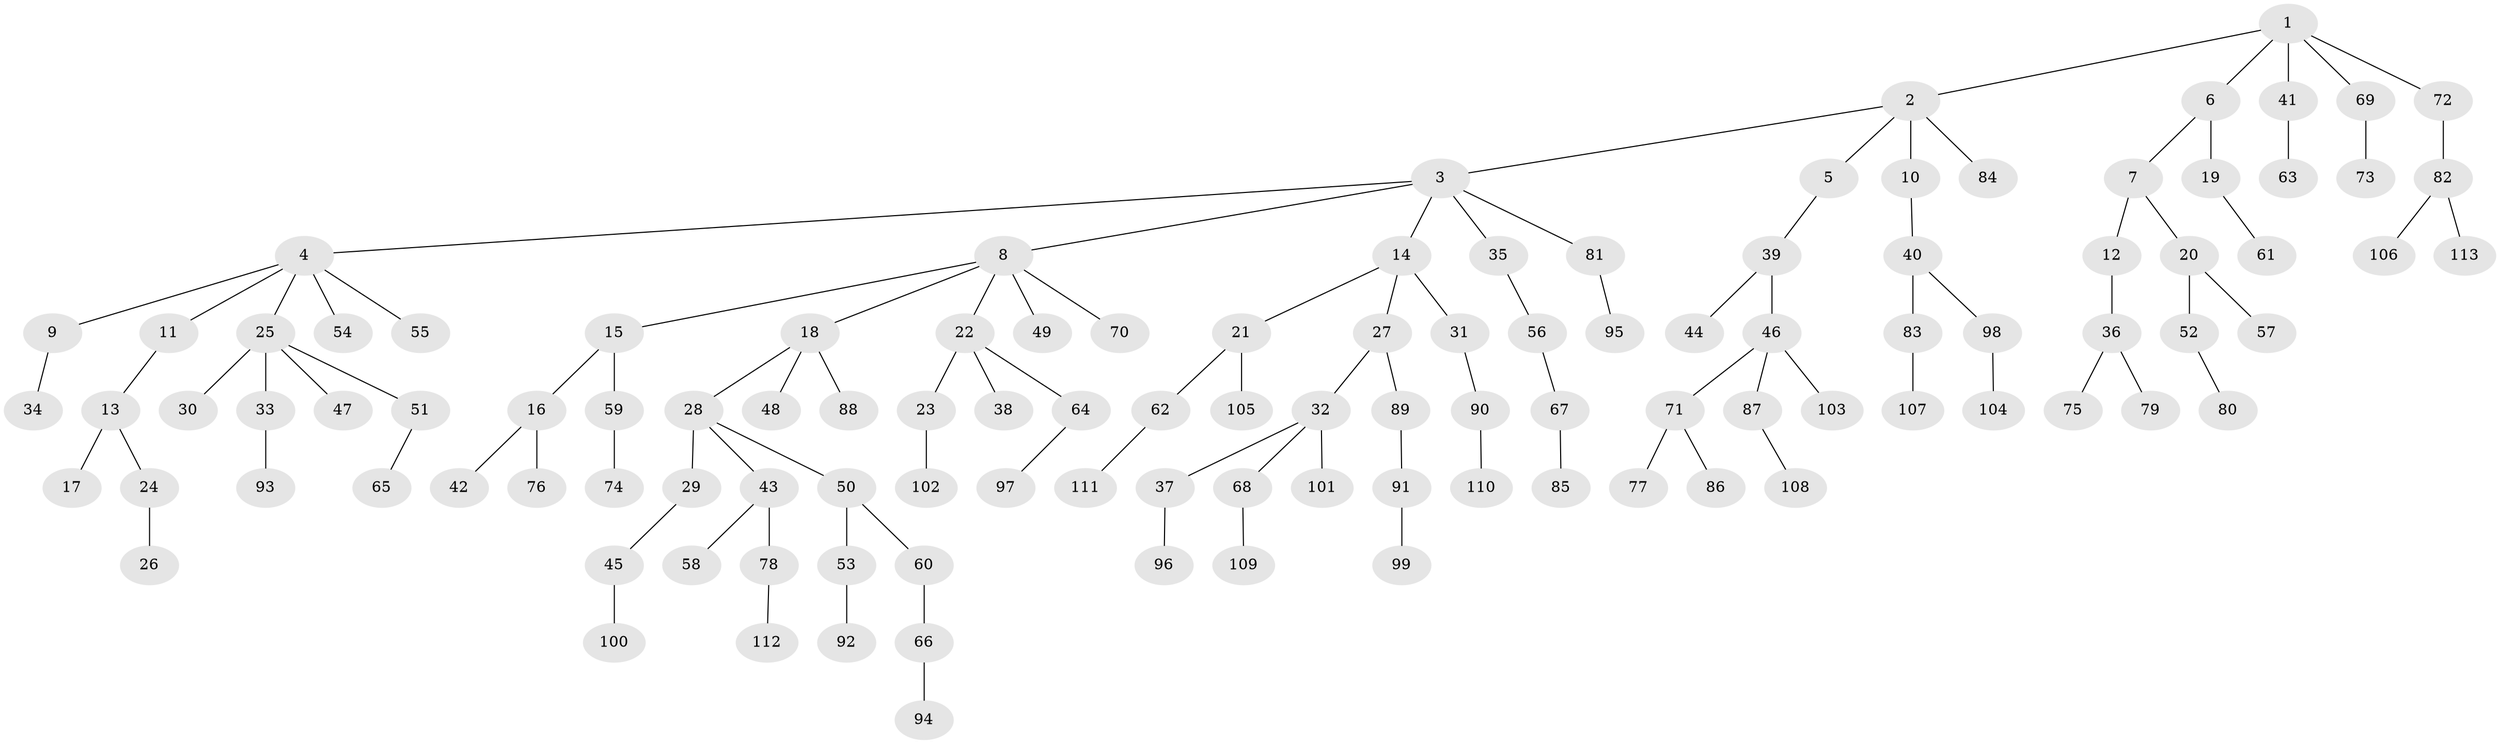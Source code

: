 // coarse degree distribution, {5: 0.05, 4: 0.0375, 6: 0.0125, 2: 0.3, 3: 0.15, 1: 0.45}
// Generated by graph-tools (version 1.1) at 2025/51/03/04/25 22:51:39]
// undirected, 113 vertices, 112 edges
graph export_dot {
  node [color=gray90,style=filled];
  1;
  2;
  3;
  4;
  5;
  6;
  7;
  8;
  9;
  10;
  11;
  12;
  13;
  14;
  15;
  16;
  17;
  18;
  19;
  20;
  21;
  22;
  23;
  24;
  25;
  26;
  27;
  28;
  29;
  30;
  31;
  32;
  33;
  34;
  35;
  36;
  37;
  38;
  39;
  40;
  41;
  42;
  43;
  44;
  45;
  46;
  47;
  48;
  49;
  50;
  51;
  52;
  53;
  54;
  55;
  56;
  57;
  58;
  59;
  60;
  61;
  62;
  63;
  64;
  65;
  66;
  67;
  68;
  69;
  70;
  71;
  72;
  73;
  74;
  75;
  76;
  77;
  78;
  79;
  80;
  81;
  82;
  83;
  84;
  85;
  86;
  87;
  88;
  89;
  90;
  91;
  92;
  93;
  94;
  95;
  96;
  97;
  98;
  99;
  100;
  101;
  102;
  103;
  104;
  105;
  106;
  107;
  108;
  109;
  110;
  111;
  112;
  113;
  1 -- 2;
  1 -- 6;
  1 -- 41;
  1 -- 69;
  1 -- 72;
  2 -- 3;
  2 -- 5;
  2 -- 10;
  2 -- 84;
  3 -- 4;
  3 -- 8;
  3 -- 14;
  3 -- 35;
  3 -- 81;
  4 -- 9;
  4 -- 11;
  4 -- 25;
  4 -- 54;
  4 -- 55;
  5 -- 39;
  6 -- 7;
  6 -- 19;
  7 -- 12;
  7 -- 20;
  8 -- 15;
  8 -- 18;
  8 -- 22;
  8 -- 49;
  8 -- 70;
  9 -- 34;
  10 -- 40;
  11 -- 13;
  12 -- 36;
  13 -- 17;
  13 -- 24;
  14 -- 21;
  14 -- 27;
  14 -- 31;
  15 -- 16;
  15 -- 59;
  16 -- 42;
  16 -- 76;
  18 -- 28;
  18 -- 48;
  18 -- 88;
  19 -- 61;
  20 -- 52;
  20 -- 57;
  21 -- 62;
  21 -- 105;
  22 -- 23;
  22 -- 38;
  22 -- 64;
  23 -- 102;
  24 -- 26;
  25 -- 30;
  25 -- 33;
  25 -- 47;
  25 -- 51;
  27 -- 32;
  27 -- 89;
  28 -- 29;
  28 -- 43;
  28 -- 50;
  29 -- 45;
  31 -- 90;
  32 -- 37;
  32 -- 68;
  32 -- 101;
  33 -- 93;
  35 -- 56;
  36 -- 75;
  36 -- 79;
  37 -- 96;
  39 -- 44;
  39 -- 46;
  40 -- 83;
  40 -- 98;
  41 -- 63;
  43 -- 58;
  43 -- 78;
  45 -- 100;
  46 -- 71;
  46 -- 87;
  46 -- 103;
  50 -- 53;
  50 -- 60;
  51 -- 65;
  52 -- 80;
  53 -- 92;
  56 -- 67;
  59 -- 74;
  60 -- 66;
  62 -- 111;
  64 -- 97;
  66 -- 94;
  67 -- 85;
  68 -- 109;
  69 -- 73;
  71 -- 77;
  71 -- 86;
  72 -- 82;
  78 -- 112;
  81 -- 95;
  82 -- 106;
  82 -- 113;
  83 -- 107;
  87 -- 108;
  89 -- 91;
  90 -- 110;
  91 -- 99;
  98 -- 104;
}
